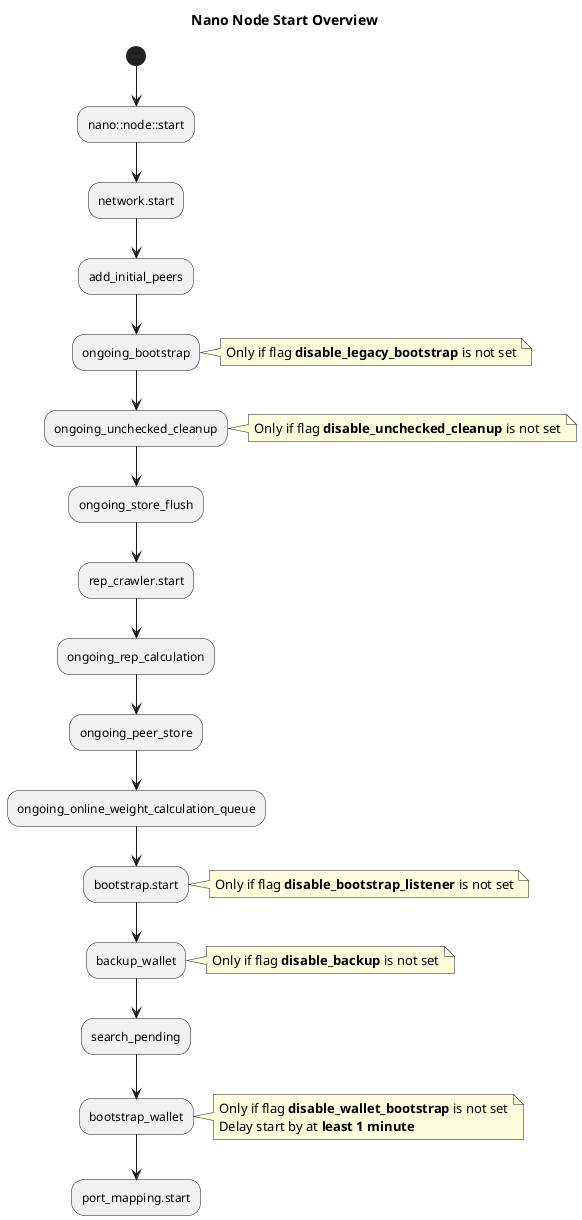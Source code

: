 @startuml

title Nano Node Start Overview

(*) --> "nano::node::start"

 --> network.start
 --> add_initial_peers
 --> ongoing_bootstrap
 note right
 Only if flag **disable_legacy_bootstrap** is not set
 end note
 --> ongoing_unchecked_cleanup
 note right
 Only if flag **disable_unchecked_cleanup** is not set
 end note
 --> ongoing_store_flush
 --> rep_crawler.start
 --> ongoing_rep_calculation
 --> ongoing_peer_store
 --> ongoing_online_weight_calculation_queue
 --> bootstrap.start
 note right
 Only if flag **disable_bootstrap_listener** is not set
 end note
 --> backup_wallet
 note right
 Only if flag **disable_backup** is not set
 end note
 --> search_pending
 --> bootstrap_wallet
 note right
 Only if flag **disable_wallet_bootstrap** is not set
 Delay start by at **least 1 minute**
 end note
 --> port_mapping.start
@enduml
